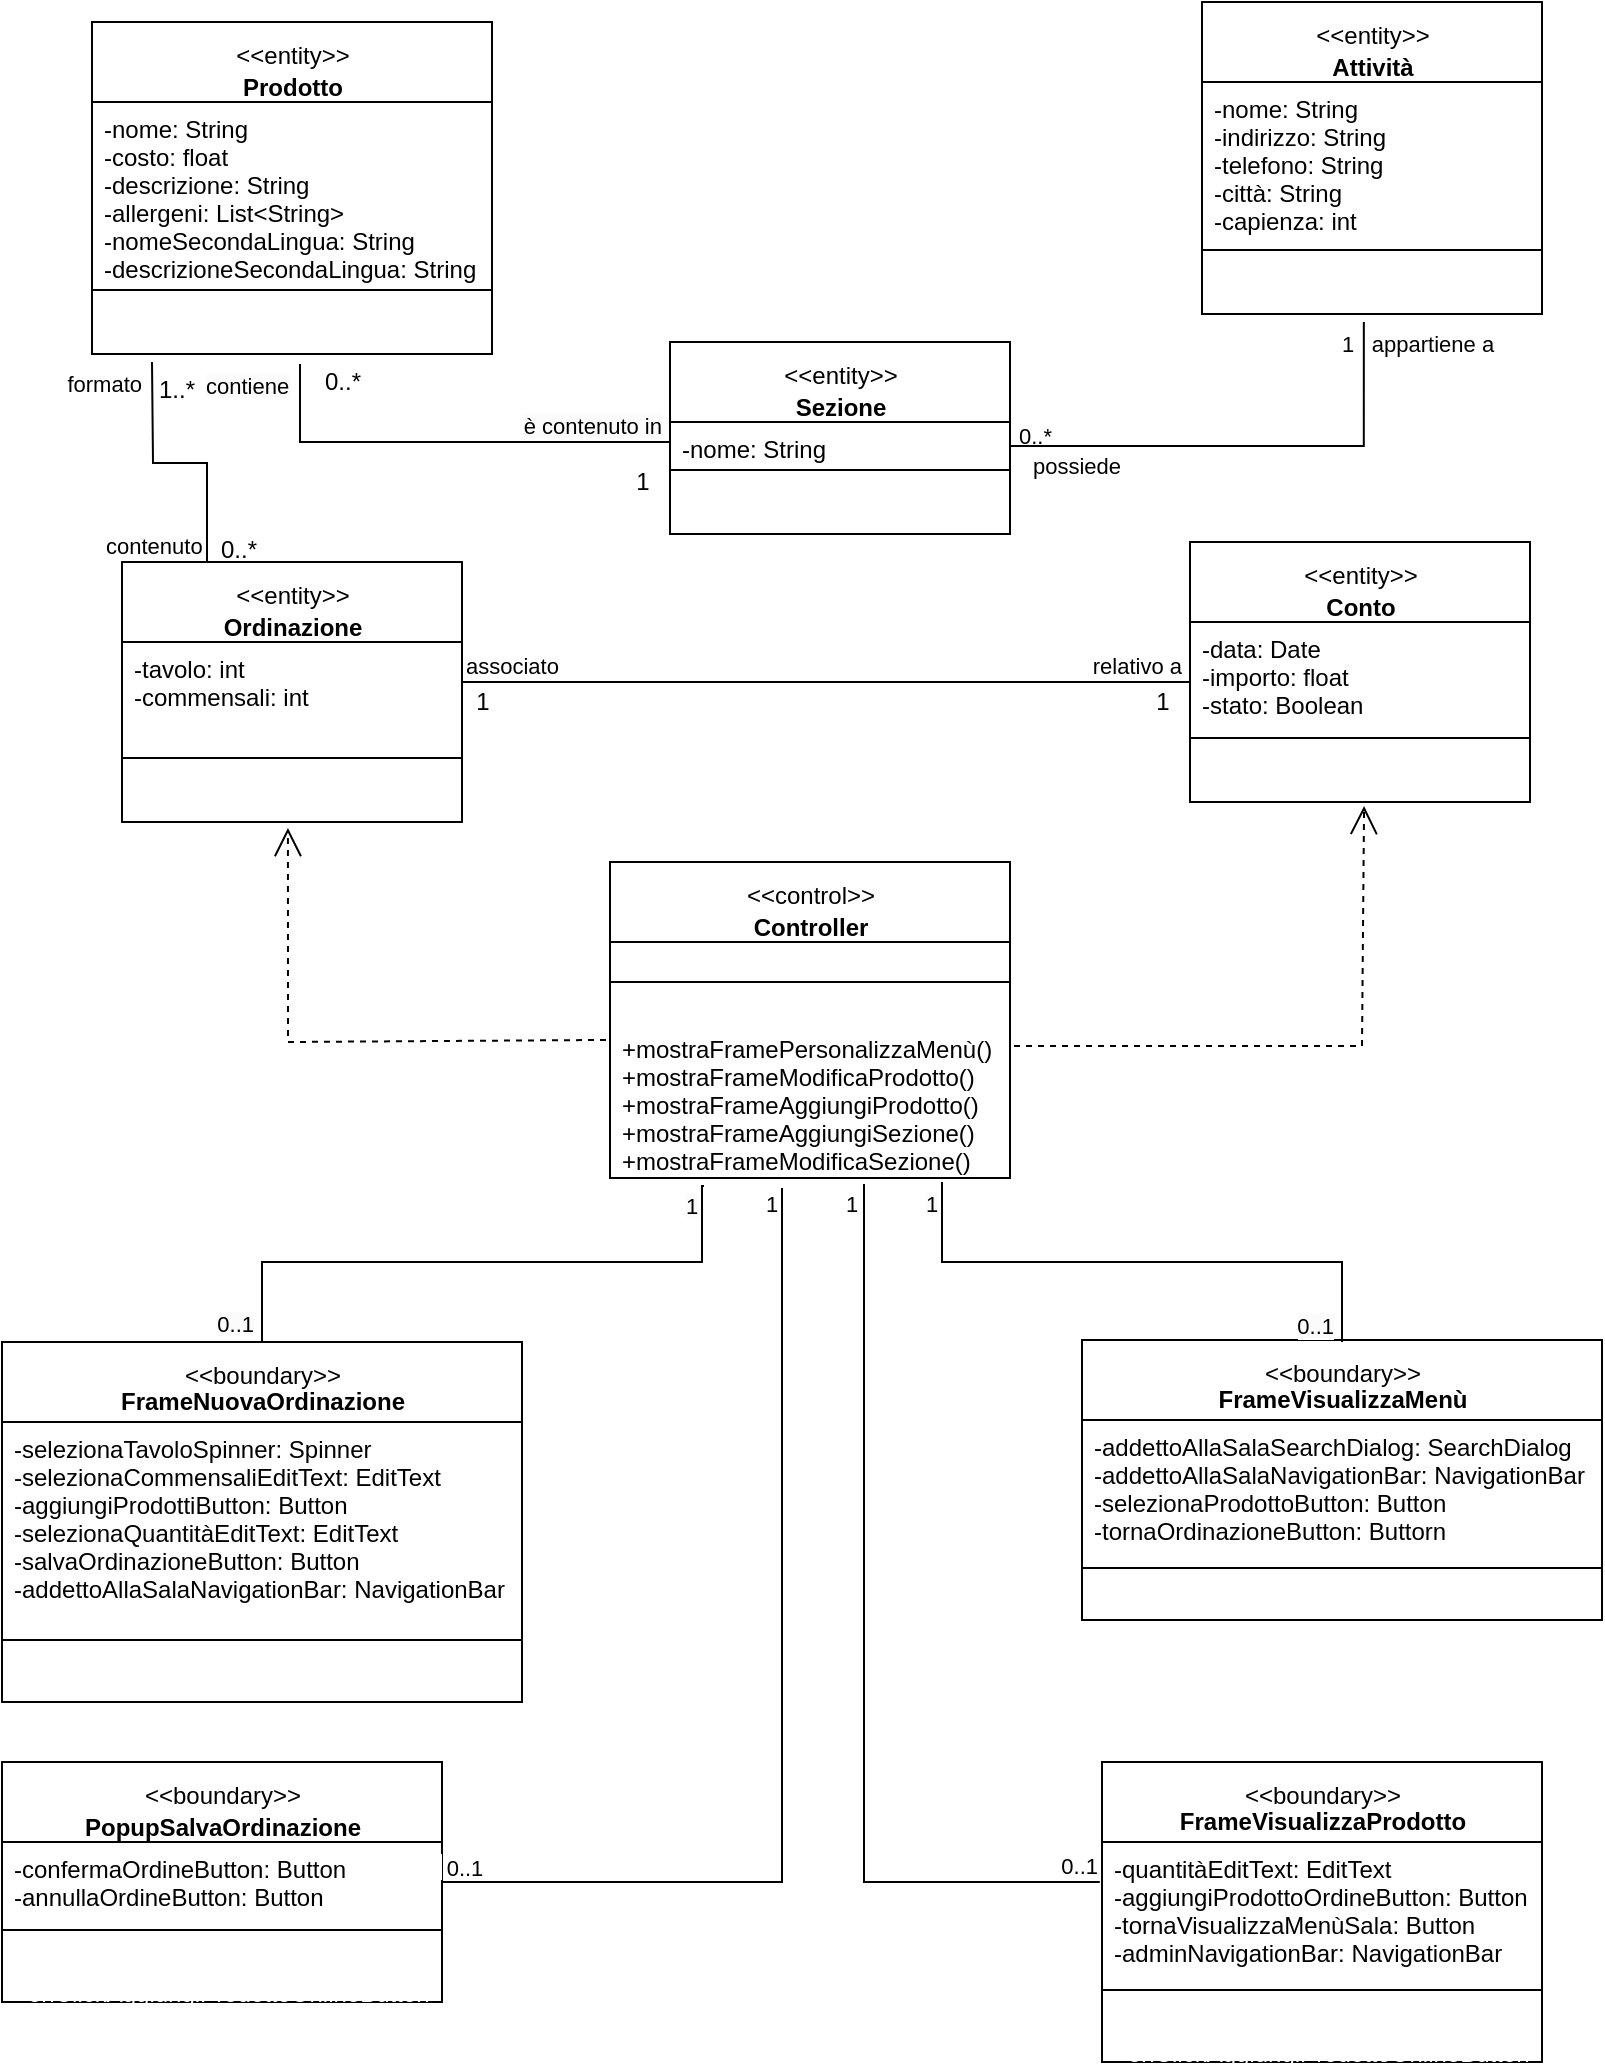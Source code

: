 <mxfile version="20.8.3" type="github">
  <diagram id="C5RBs43oDa-KdzZeNtuy" name="Page-1">
    <mxGraphModel dx="1434" dy="764" grid="1" gridSize="10" guides="1" tooltips="1" connect="1" arrows="1" fold="1" page="1" pageScale="1" pageWidth="827" pageHeight="1169" math="0" shadow="0">
      <root>
        <mxCell id="WIyWlLk6GJQsqaUBKTNV-0" />
        <mxCell id="WIyWlLk6GJQsqaUBKTNV-1" parent="WIyWlLk6GJQsqaUBKTNV-0" />
        <mxCell id="m4TYHUsrz3e9QYSo6yOC-4" value="&lt;p style=&quot;border-color: var(--border-color); font-weight: 400; margin: 4px 0px 0px; line-height: 12px;&quot;&gt;&amp;lt;&amp;lt;entity&amp;gt;&amp;gt;&lt;/p&gt;&lt;p style=&quot;border-color: var(--border-color); font-weight: 400; margin: 4px 0px 0px; line-height: 12px;&quot;&gt;&lt;b style=&quot;border-color: var(--border-color);&quot;&gt;Attività&lt;/b&gt;&lt;/p&gt;" style="swimlane;fontStyle=1;align=center;verticalAlign=top;childLayout=stackLayout;horizontal=1;startSize=40;horizontalStack=0;resizeParent=1;resizeParentMax=0;resizeLast=0;collapsible=1;marginBottom=0;html=1;" parent="WIyWlLk6GJQsqaUBKTNV-1" vertex="1">
          <mxGeometry x="610" y="62" width="170" height="156" as="geometry" />
        </mxCell>
        <mxCell id="m4TYHUsrz3e9QYSo6yOC-5" value="-nome: String&#xa;-indirizzo: String&#xa;-telefono: String&#xa;-città: String&#xa;-capienza: int" style="text;strokeColor=none;fillColor=none;align=left;verticalAlign=top;spacingLeft=4;spacingRight=4;overflow=hidden;rotatable=0;points=[[0,0.5],[1,0.5]];portConstraint=eastwest;" parent="m4TYHUsrz3e9QYSo6yOC-4" vertex="1">
          <mxGeometry y="40" width="170" height="80" as="geometry" />
        </mxCell>
        <mxCell id="m4TYHUsrz3e9QYSo6yOC-6" value="" style="line;strokeWidth=1;fillColor=none;align=left;verticalAlign=middle;spacingTop=-1;spacingLeft=3;spacingRight=3;rotatable=0;labelPosition=right;points=[];portConstraint=eastwest;strokeColor=inherit;" parent="m4TYHUsrz3e9QYSo6yOC-4" vertex="1">
          <mxGeometry y="120" width="170" height="8" as="geometry" />
        </mxCell>
        <mxCell id="m4TYHUsrz3e9QYSo6yOC-7" value="aaaa" style="text;strokeColor=none;fillColor=none;align=left;verticalAlign=top;spacingLeft=4;spacingRight=4;overflow=hidden;rotatable=0;points=[[0,0.5],[1,0.5]];portConstraint=eastwest;fontColor=#FFFFFF;" parent="m4TYHUsrz3e9QYSo6yOC-4" vertex="1">
          <mxGeometry y="128" width="170" height="28" as="geometry" />
        </mxCell>
        <mxCell id="m4TYHUsrz3e9QYSo6yOC-19" value="&lt;p style=&quot;border-color: var(--border-color); font-weight: 400; margin: 4px 0px 0px; line-height: 12px;&quot;&gt;&amp;lt;&amp;lt;control&amp;gt;&amp;gt;&lt;/p&gt;&lt;p style=&quot;border-color: var(--border-color); font-weight: 400; margin: 4px 0px 0px; line-height: 12px;&quot;&gt;&lt;b style=&quot;border-color: var(--border-color);&quot;&gt;Controller&lt;/b&gt;&lt;/p&gt;" style="swimlane;fontStyle=1;align=center;verticalAlign=top;childLayout=stackLayout;horizontal=1;startSize=40;horizontalStack=0;resizeParent=1;resizeParentMax=0;resizeLast=0;collapsible=1;marginBottom=0;html=1;" parent="WIyWlLk6GJQsqaUBKTNV-1" vertex="1">
          <mxGeometry x="314" y="492" width="200" height="158" as="geometry" />
        </mxCell>
        <mxCell id="m4TYHUsrz3e9QYSo6yOC-21" value="" style="line;strokeWidth=1;fillColor=none;align=left;verticalAlign=middle;spacingTop=-1;spacingLeft=3;spacingRight=3;rotatable=0;labelPosition=right;points=[];portConstraint=eastwest;strokeColor=inherit;" parent="m4TYHUsrz3e9QYSo6yOC-19" vertex="1">
          <mxGeometry y="40" width="200" height="40" as="geometry" />
        </mxCell>
        <mxCell id="m4TYHUsrz3e9QYSo6yOC-22" value="+mostraFramePersonalizzaMenù()&#xa;+mostraFrameModificaProdotto()&#xa;+mostraFrameAggiungiProdotto()&#xa;+mostraFrameAggiungiSezione()&#xa;+mostraFrameModificaSezione()" style="text;strokeColor=none;fillColor=none;align=left;verticalAlign=top;spacingLeft=4;spacingRight=4;overflow=hidden;rotatable=0;points=[[0,0.5],[1,0.5]];portConstraint=eastwest;" parent="m4TYHUsrz3e9QYSo6yOC-19" vertex="1">
          <mxGeometry y="80" width="200" height="78" as="geometry" />
        </mxCell>
        <mxCell id="m4TYHUsrz3e9QYSo6yOC-23" value="&lt;p style=&quot;border-color: var(--border-color); font-weight: 400; margin: 4px 0px 0px; line-height: 12px;&quot;&gt;&amp;lt;&amp;lt;boundary&amp;gt;&amp;gt;&lt;/p&gt;FrameNuovaOrdinazione" style="swimlane;fontStyle=1;align=center;verticalAlign=top;childLayout=stackLayout;horizontal=1;startSize=40;horizontalStack=0;resizeParent=1;resizeParentMax=0;resizeLast=0;collapsible=1;marginBottom=0;html=1;" parent="WIyWlLk6GJQsqaUBKTNV-1" vertex="1">
          <mxGeometry x="10" y="732" width="260" height="180" as="geometry" />
        </mxCell>
        <mxCell id="m4TYHUsrz3e9QYSo6yOC-24" value="-selezionaTavoloSpinner: Spinner&#xa;-selezionaCommensaliEditText: EditText&#xa;-aggiungiProdottiButton: Button&#xa;-selezionaQuantitàEditText: EditText&#xa;-salvaOrdinazioneButton: Button&#xa;-addettoAllaSalaNavigationBar: NavigationBar&#xa;&#xa;" style="text;strokeColor=none;fillColor=none;align=left;verticalAlign=top;spacingLeft=4;spacingRight=4;overflow=hidden;rotatable=0;points=[[0,0.5],[1,0.5]];portConstraint=eastwest;" parent="m4TYHUsrz3e9QYSo6yOC-23" vertex="1">
          <mxGeometry y="40" width="260" height="100" as="geometry" />
        </mxCell>
        <mxCell id="m4TYHUsrz3e9QYSo6yOC-25" value="" style="line;strokeWidth=1;fillColor=none;align=left;verticalAlign=middle;spacingTop=-1;spacingLeft=3;spacingRight=3;rotatable=0;labelPosition=right;points=[];portConstraint=eastwest;strokeColor=inherit;" parent="m4TYHUsrz3e9QYSo6yOC-23" vertex="1">
          <mxGeometry y="140" width="260" height="18" as="geometry" />
        </mxCell>
        <mxCell id="m4TYHUsrz3e9QYSo6yOC-26" value="a" style="text;strokeColor=none;fillColor=none;align=left;verticalAlign=top;spacingLeft=4;spacingRight=4;overflow=hidden;rotatable=0;points=[[0,0.5],[1,0.5]];portConstraint=eastwest;labelBackgroundColor=default;fontColor=#FFFFFF;" parent="m4TYHUsrz3e9QYSo6yOC-23" vertex="1">
          <mxGeometry y="158" width="260" height="22" as="geometry" />
        </mxCell>
        <mxCell id="m4TYHUsrz3e9QYSo6yOC-27" value="&lt;p style=&quot;border-color: var(--border-color); font-weight: 400; margin: 4px 0px 0px; line-height: 12px;&quot;&gt;&amp;lt;&amp;lt;boundary&amp;gt;&amp;gt;&lt;/p&gt;FrameVisualizzaMenù" style="swimlane;fontStyle=1;align=center;verticalAlign=top;childLayout=stackLayout;horizontal=1;startSize=40;horizontalStack=0;resizeParent=1;resizeParentMax=0;resizeLast=0;collapsible=1;marginBottom=0;html=1;" parent="WIyWlLk6GJQsqaUBKTNV-1" vertex="1">
          <mxGeometry x="550" y="731" width="260" height="140" as="geometry" />
        </mxCell>
        <mxCell id="m4TYHUsrz3e9QYSo6yOC-28" value="-addettoAllaSalaSearchDialog: SearchDialog&#xa;-addettoAllaSalaNavigationBar: NavigationBar&#xa;-selezionaProdottoButton: Button&#xa;-tornaOrdinazioneButton: Buttorn" style="text;strokeColor=none;fillColor=none;align=left;verticalAlign=top;spacingLeft=4;spacingRight=4;overflow=hidden;rotatable=0;points=[[0,0.5],[1,0.5]];portConstraint=eastwest;" parent="m4TYHUsrz3e9QYSo6yOC-27" vertex="1">
          <mxGeometry y="40" width="260" height="70" as="geometry" />
        </mxCell>
        <mxCell id="m4TYHUsrz3e9QYSo6yOC-29" value="" style="line;strokeWidth=1;fillColor=none;align=left;verticalAlign=middle;spacingTop=-1;spacingLeft=3;spacingRight=3;rotatable=0;labelPosition=right;points=[];portConstraint=eastwest;strokeColor=inherit;" parent="m4TYHUsrz3e9QYSo6yOC-27" vertex="1">
          <mxGeometry y="110" width="260" height="8" as="geometry" />
        </mxCell>
        <mxCell id="m4TYHUsrz3e9QYSo6yOC-30" value="+onClickselezionaProdotto()&#xa;+onClickNavigationBar()&#xa;+onClickTornaOrdinazioneButton()" style="text;strokeColor=none;fillColor=none;align=left;verticalAlign=top;spacingLeft=4;spacingRight=4;overflow=hidden;rotatable=0;points=[[0,0.5],[1,0.5]];portConstraint=eastwest;fontColor=#FFFFFF;" parent="m4TYHUsrz3e9QYSo6yOC-27" vertex="1">
          <mxGeometry y="118" width="260" height="22" as="geometry" />
        </mxCell>
        <mxCell id="m4TYHUsrz3e9QYSo6yOC-31" value="&lt;p style=&quot;border-color: var(--border-color); font-weight: 400; margin: 4px 0px 0px; line-height: 12px;&quot;&gt;&amp;lt;&amp;lt;boundary&amp;gt;&amp;gt;&lt;/p&gt;FrameVisualizzaProdotto" style="swimlane;fontStyle=1;align=center;verticalAlign=top;childLayout=stackLayout;horizontal=1;startSize=40;horizontalStack=0;resizeParent=1;resizeParentMax=0;resizeLast=0;collapsible=1;marginBottom=0;html=1;" parent="WIyWlLk6GJQsqaUBKTNV-1" vertex="1">
          <mxGeometry x="560" y="942" width="220" height="150" as="geometry" />
        </mxCell>
        <mxCell id="m4TYHUsrz3e9QYSo6yOC-32" value="-quantitàEditText: EditText&#xa;-aggiungiProdottoOrdineButton: Button&#xa;-tornaVisualizzaMenùSala: Button&#xa;-adminNavigationBar: NavigationBar" style="text;strokeColor=none;fillColor=none;align=left;verticalAlign=top;spacingLeft=4;spacingRight=4;overflow=hidden;rotatable=0;points=[[0,0.5],[1,0.5]];portConstraint=eastwest;" parent="m4TYHUsrz3e9QYSo6yOC-31" vertex="1">
          <mxGeometry y="40" width="220" height="70" as="geometry" />
        </mxCell>
        <mxCell id="m4TYHUsrz3e9QYSo6yOC-33" value="" style="line;strokeWidth=1;fillColor=none;align=left;verticalAlign=middle;spacingTop=-1;spacingLeft=3;spacingRight=3;rotatable=0;labelPosition=right;points=[];portConstraint=eastwest;strokeColor=inherit;" parent="m4TYHUsrz3e9QYSo6yOC-31" vertex="1">
          <mxGeometry y="110" width="220" height="8" as="geometry" />
        </mxCell>
        <mxCell id="m4TYHUsrz3e9QYSo6yOC-34" value="+onClickNavigationBar()&#xa;+onClickAggiungiProdottoOnlineButton()&#xa;+onClickTornaVisualizzaMenùSala()&#xa;" style="text;strokeColor=none;fillColor=none;align=left;verticalAlign=top;spacingLeft=4;spacingRight=4;overflow=hidden;rotatable=0;points=[[0,0.5],[1,0.5]];portConstraint=eastwest;fontColor=#FFFFFF;" parent="m4TYHUsrz3e9QYSo6yOC-31" vertex="1">
          <mxGeometry y="118" width="220" height="32" as="geometry" />
        </mxCell>
        <mxCell id="ghP88ZetMh-NnrsQlv9k-0" value="&lt;p style=&quot;border-color: var(--border-color); font-weight: 400; margin: 4px 0px 0px; line-height: 12px;&quot;&gt;&amp;lt;&amp;lt;entity&amp;gt;&amp;gt;&lt;/p&gt;&lt;p style=&quot;border-color: var(--border-color); font-weight: 400; margin: 4px 0px 0px; line-height: 12px;&quot;&gt;&lt;b style=&quot;border-color: var(--border-color);&quot;&gt;Prodotto&lt;/b&gt;&lt;/p&gt;" style="swimlane;fontStyle=1;align=center;verticalAlign=top;childLayout=stackLayout;horizontal=1;startSize=40;horizontalStack=0;resizeParent=1;resizeParentMax=0;resizeLast=0;collapsible=1;marginBottom=0;html=1;" vertex="1" parent="WIyWlLk6GJQsqaUBKTNV-1">
          <mxGeometry x="55" y="72" width="200" height="166" as="geometry" />
        </mxCell>
        <mxCell id="ghP88ZetMh-NnrsQlv9k-1" value="-nome: String&#xa;-costo: float&#xa;-descrizione: String&#xa;-allergeni: List&lt;String&gt;&#xa;-nomeSecondaLingua: String&#xa;-descrizioneSecondaLingua: String" style="text;strokeColor=none;fillColor=none;align=left;verticalAlign=top;spacingLeft=4;spacingRight=4;overflow=hidden;rotatable=0;points=[[0,0.5],[1,0.5]];portConstraint=eastwest;" vertex="1" parent="ghP88ZetMh-NnrsQlv9k-0">
          <mxGeometry y="40" width="200" height="90" as="geometry" />
        </mxCell>
        <mxCell id="ghP88ZetMh-NnrsQlv9k-2" value="" style="line;strokeWidth=1;fillColor=none;align=left;verticalAlign=middle;spacingTop=-1;spacingLeft=3;spacingRight=3;rotatable=0;labelPosition=right;points=[];portConstraint=eastwest;strokeColor=inherit;" vertex="1" parent="ghP88ZetMh-NnrsQlv9k-0">
          <mxGeometry y="130" width="200" height="8" as="geometry" />
        </mxCell>
        <mxCell id="ghP88ZetMh-NnrsQlv9k-3" value="aaaa" style="text;strokeColor=none;fillColor=none;align=left;verticalAlign=top;spacingLeft=4;spacingRight=4;overflow=hidden;rotatable=0;points=[[0,0.5],[1,0.5]];portConstraint=eastwest;fontColor=#FFFFFF;" vertex="1" parent="ghP88ZetMh-NnrsQlv9k-0">
          <mxGeometry y="138" width="200" height="28" as="geometry" />
        </mxCell>
        <mxCell id="ghP88ZetMh-NnrsQlv9k-4" value="&lt;p style=&quot;border-color: var(--border-color); font-weight: 400; margin: 4px 0px 0px; line-height: 12px;&quot;&gt;&amp;lt;&amp;lt;entity&amp;gt;&amp;gt;&lt;/p&gt;&lt;p style=&quot;border-color: var(--border-color); font-weight: 400; margin: 4px 0px 0px; line-height: 12px;&quot;&gt;&lt;b style=&quot;border-color: var(--border-color);&quot;&gt;Sezione&lt;/b&gt;&lt;/p&gt;" style="swimlane;fontStyle=1;align=center;verticalAlign=top;childLayout=stackLayout;horizontal=1;startSize=40;horizontalStack=0;resizeParent=1;resizeParentMax=0;resizeLast=0;collapsible=1;marginBottom=0;html=1;" vertex="1" parent="WIyWlLk6GJQsqaUBKTNV-1">
          <mxGeometry x="344" y="232" width="170" height="96" as="geometry" />
        </mxCell>
        <mxCell id="ghP88ZetMh-NnrsQlv9k-5" value="-nome: String" style="text;strokeColor=none;fillColor=none;align=left;verticalAlign=top;spacingLeft=4;spacingRight=4;overflow=hidden;rotatable=0;points=[[0,0.5],[1,0.5]];portConstraint=eastwest;" vertex="1" parent="ghP88ZetMh-NnrsQlv9k-4">
          <mxGeometry y="40" width="170" height="20" as="geometry" />
        </mxCell>
        <mxCell id="ghP88ZetMh-NnrsQlv9k-6" value="" style="line;strokeWidth=1;fillColor=none;align=left;verticalAlign=middle;spacingTop=-1;spacingLeft=3;spacingRight=3;rotatable=0;labelPosition=right;points=[];portConstraint=eastwest;strokeColor=inherit;" vertex="1" parent="ghP88ZetMh-NnrsQlv9k-4">
          <mxGeometry y="60" width="170" height="8" as="geometry" />
        </mxCell>
        <mxCell id="ghP88ZetMh-NnrsQlv9k-7" value="aaaa" style="text;strokeColor=none;fillColor=none;align=left;verticalAlign=top;spacingLeft=4;spacingRight=4;overflow=hidden;rotatable=0;points=[[0,0.5],[1,0.5]];portConstraint=eastwest;fontColor=#FFFFFF;" vertex="1" parent="ghP88ZetMh-NnrsQlv9k-4">
          <mxGeometry y="68" width="170" height="28" as="geometry" />
        </mxCell>
        <mxCell id="ghP88ZetMh-NnrsQlv9k-8" value="&lt;p style=&quot;border-color: var(--border-color); font-weight: 400; margin: 4px 0px 0px; line-height: 12px;&quot;&gt;&amp;lt;&amp;lt;entity&amp;gt;&amp;gt;&lt;/p&gt;&lt;p style=&quot;border-color: var(--border-color); margin: 4px 0px 0px; line-height: 12px;&quot;&gt;Ordinazione&lt;/p&gt;" style="swimlane;fontStyle=1;align=center;verticalAlign=top;childLayout=stackLayout;horizontal=1;startSize=40;horizontalStack=0;resizeParent=1;resizeParentMax=0;resizeLast=0;collapsible=1;marginBottom=0;html=1;" vertex="1" parent="WIyWlLk6GJQsqaUBKTNV-1">
          <mxGeometry x="70" y="342" width="170" height="130" as="geometry" />
        </mxCell>
        <mxCell id="ghP88ZetMh-NnrsQlv9k-9" value="-tavolo: int&#xa;-commensali: int" style="text;strokeColor=none;fillColor=none;align=left;verticalAlign=top;spacingLeft=4;spacingRight=4;overflow=hidden;rotatable=0;points=[[0,0.5],[1,0.5]];portConstraint=eastwest;" vertex="1" parent="ghP88ZetMh-NnrsQlv9k-8">
          <mxGeometry y="40" width="170" height="54" as="geometry" />
        </mxCell>
        <mxCell id="ghP88ZetMh-NnrsQlv9k-10" value="" style="line;strokeWidth=1;fillColor=none;align=left;verticalAlign=middle;spacingTop=-1;spacingLeft=3;spacingRight=3;rotatable=0;labelPosition=right;points=[];portConstraint=eastwest;strokeColor=inherit;" vertex="1" parent="ghP88ZetMh-NnrsQlv9k-8">
          <mxGeometry y="94" width="170" height="8" as="geometry" />
        </mxCell>
        <mxCell id="ghP88ZetMh-NnrsQlv9k-11" value="aaaa" style="text;strokeColor=none;fillColor=none;align=left;verticalAlign=top;spacingLeft=4;spacingRight=4;overflow=hidden;rotatable=0;points=[[0,0.5],[1,0.5]];portConstraint=eastwest;fontColor=#FFFFFF;" vertex="1" parent="ghP88ZetMh-NnrsQlv9k-8">
          <mxGeometry y="102" width="170" height="28" as="geometry" />
        </mxCell>
        <mxCell id="ghP88ZetMh-NnrsQlv9k-12" value="&lt;p style=&quot;border-color: var(--border-color); font-weight: 400; margin: 4px 0px 0px; line-height: 12px;&quot;&gt;&amp;lt;&amp;lt;entity&amp;gt;&amp;gt;&lt;/p&gt;&lt;p style=&quot;border-color: var(--border-color); margin: 4px 0px 0px; line-height: 12px;&quot;&gt;Conto&lt;/p&gt;" style="swimlane;fontStyle=1;align=center;verticalAlign=top;childLayout=stackLayout;horizontal=1;startSize=40;horizontalStack=0;resizeParent=1;resizeParentMax=0;resizeLast=0;collapsible=1;marginBottom=0;html=1;" vertex="1" parent="WIyWlLk6GJQsqaUBKTNV-1">
          <mxGeometry x="604" y="332" width="170" height="130" as="geometry" />
        </mxCell>
        <mxCell id="ghP88ZetMh-NnrsQlv9k-13" value="-data: Date&#xa;-importo: float&#xa;-stato: Boolean" style="text;strokeColor=none;fillColor=none;align=left;verticalAlign=top;spacingLeft=4;spacingRight=4;overflow=hidden;rotatable=0;points=[[0,0.5],[1,0.5]];portConstraint=eastwest;" vertex="1" parent="ghP88ZetMh-NnrsQlv9k-12">
          <mxGeometry y="40" width="170" height="54" as="geometry" />
        </mxCell>
        <mxCell id="ghP88ZetMh-NnrsQlv9k-14" value="" style="line;strokeWidth=1;fillColor=none;align=left;verticalAlign=middle;spacingTop=-1;spacingLeft=3;spacingRight=3;rotatable=0;labelPosition=right;points=[];portConstraint=eastwest;strokeColor=inherit;" vertex="1" parent="ghP88ZetMh-NnrsQlv9k-12">
          <mxGeometry y="94" width="170" height="8" as="geometry" />
        </mxCell>
        <mxCell id="ghP88ZetMh-NnrsQlv9k-15" value="aaaa" style="text;strokeColor=none;fillColor=none;align=left;verticalAlign=top;spacingLeft=4;spacingRight=4;overflow=hidden;rotatable=0;points=[[0,0.5],[1,0.5]];portConstraint=eastwest;fontColor=#FFFFFF;" vertex="1" parent="ghP88ZetMh-NnrsQlv9k-12">
          <mxGeometry y="102" width="170" height="28" as="geometry" />
        </mxCell>
        <mxCell id="ghP88ZetMh-NnrsQlv9k-22" value="" style="endArrow=none;html=1;edgeStyle=orthogonalEdgeStyle;rounded=0;entryX=0;entryY=0.5;entryDx=0;entryDy=0;exitX=0.52;exitY=1.179;exitDx=0;exitDy=0;exitPerimeter=0;" edge="1" parent="WIyWlLk6GJQsqaUBKTNV-1" source="ghP88ZetMh-NnrsQlv9k-3" target="ghP88ZetMh-NnrsQlv9k-5">
          <mxGeometry relative="1" as="geometry">
            <mxPoint x="180" y="282" as="sourcePoint" />
            <mxPoint x="340" y="282" as="targetPoint" />
            <Array as="points">
              <mxPoint x="159" y="282" />
            </Array>
          </mxGeometry>
        </mxCell>
        <mxCell id="ghP88ZetMh-NnrsQlv9k-23" value="&lt;span style=&quot;text-align: center; background-color: rgb(251, 251, 251);&quot;&gt;contiene&lt;/span&gt;" style="edgeLabel;resizable=0;html=1;align=left;verticalAlign=bottom;" connectable="0" vertex="1" parent="ghP88ZetMh-NnrsQlv9k-22">
          <mxGeometry x="-1" relative="1" as="geometry">
            <mxPoint x="-49" y="19" as="offset" />
          </mxGeometry>
        </mxCell>
        <mxCell id="ghP88ZetMh-NnrsQlv9k-24" value="&lt;span style=&quot;text-align: center; background-color: rgb(251, 251, 251);&quot;&gt;è contenuto in&lt;/span&gt;" style="edgeLabel;resizable=0;html=1;align=right;verticalAlign=bottom;" connectable="0" vertex="1" parent="ghP88ZetMh-NnrsQlv9k-22">
          <mxGeometry x="1" relative="1" as="geometry">
            <mxPoint x="-4" as="offset" />
          </mxGeometry>
        </mxCell>
        <mxCell id="ghP88ZetMh-NnrsQlv9k-26" value="0..*" style="text;html=1;align=center;verticalAlign=middle;resizable=0;points=[];autosize=1;strokeColor=none;fillColor=none;" vertex="1" parent="WIyWlLk6GJQsqaUBKTNV-1">
          <mxGeometry x="160" y="237" width="40" height="30" as="geometry" />
        </mxCell>
        <mxCell id="ghP88ZetMh-NnrsQlv9k-27" value="1" style="text;html=1;align=center;verticalAlign=middle;resizable=0;points=[];autosize=1;strokeColor=none;fillColor=none;" vertex="1" parent="WIyWlLk6GJQsqaUBKTNV-1">
          <mxGeometry x="315" y="287" width="30" height="30" as="geometry" />
        </mxCell>
        <mxCell id="ghP88ZetMh-NnrsQlv9k-28" value="" style="endArrow=none;html=1;edgeStyle=orthogonalEdgeStyle;rounded=0;exitX=0.476;exitY=1.143;exitDx=0;exitDy=0;entryX=1;entryY=0.5;entryDx=0;entryDy=0;exitPerimeter=0;" edge="1" parent="WIyWlLk6GJQsqaUBKTNV-1" source="m4TYHUsrz3e9QYSo6yOC-7" target="ghP88ZetMh-NnrsQlv9k-5">
          <mxGeometry x="0.002" relative="1" as="geometry">
            <mxPoint x="660" y="182" as="sourcePoint" />
            <mxPoint x="530" y="273.5" as="targetPoint" />
            <Array as="points">
              <mxPoint x="691" y="284" />
              <mxPoint x="514" y="284" />
            </Array>
            <mxPoint as="offset" />
          </mxGeometry>
        </mxCell>
        <mxCell id="ghP88ZetMh-NnrsQlv9k-29" value="1" style="edgeLabel;resizable=0;html=1;align=left;verticalAlign=bottom;labelBackgroundColor=none;" connectable="0" vertex="1" parent="ghP88ZetMh-NnrsQlv9k-28">
          <mxGeometry x="-1" relative="1" as="geometry">
            <mxPoint x="-13" y="19" as="offset" />
          </mxGeometry>
        </mxCell>
        <mxCell id="ghP88ZetMh-NnrsQlv9k-30" value="0..*" style="edgeLabel;resizable=0;html=1;align=right;verticalAlign=bottom;labelBackgroundColor=none;" connectable="0" vertex="1" parent="ghP88ZetMh-NnrsQlv9k-28">
          <mxGeometry x="1" relative="1" as="geometry">
            <mxPoint x="21" y="6" as="offset" />
          </mxGeometry>
        </mxCell>
        <mxCell id="ghP88ZetMh-NnrsQlv9k-31" value="possiede" style="edgeLabel;html=1;align=center;verticalAlign=middle;resizable=0;points=[];labelBackgroundColor=none;" vertex="1" connectable="0" parent="ghP88ZetMh-NnrsQlv9k-28">
          <mxGeometry x="0.072" y="-1" relative="1" as="geometry">
            <mxPoint x="-77" y="11" as="offset" />
          </mxGeometry>
        </mxCell>
        <mxCell id="ghP88ZetMh-NnrsQlv9k-32" value="appartiene a" style="edgeLabel;html=1;align=center;verticalAlign=middle;resizable=0;points=[];labelBackgroundColor=none;" vertex="1" connectable="0" parent="ghP88ZetMh-NnrsQlv9k-28">
          <mxGeometry x="-0.872" y="1" relative="1" as="geometry">
            <mxPoint x="33" y="-5" as="offset" />
          </mxGeometry>
        </mxCell>
        <mxCell id="ghP88ZetMh-NnrsQlv9k-33" value="" style="endArrow=none;html=1;edgeStyle=orthogonalEdgeStyle;rounded=0;exitX=1;exitY=0.5;exitDx=0;exitDy=0;entryX=0;entryY=0.5;entryDx=0;entryDy=0;" edge="1" parent="WIyWlLk6GJQsqaUBKTNV-1" source="ghP88ZetMh-NnrsQlv9k-9" target="ghP88ZetMh-NnrsQlv9k-13">
          <mxGeometry relative="1" as="geometry">
            <mxPoint x="354" y="406.5" as="sourcePoint" />
            <mxPoint x="514" y="406.5" as="targetPoint" />
            <Array as="points">
              <mxPoint x="240" y="402" />
              <mxPoint x="604" y="402" />
            </Array>
          </mxGeometry>
        </mxCell>
        <mxCell id="ghP88ZetMh-NnrsQlv9k-34" value="associato" style="edgeLabel;resizable=0;html=1;align=left;verticalAlign=bottom;" connectable="0" vertex="1" parent="ghP88ZetMh-NnrsQlv9k-33">
          <mxGeometry x="-1" relative="1" as="geometry">
            <mxPoint y="-7" as="offset" />
          </mxGeometry>
        </mxCell>
        <mxCell id="ghP88ZetMh-NnrsQlv9k-35" value="relativo a" style="edgeLabel;resizable=0;html=1;align=right;verticalAlign=bottom;" connectable="0" vertex="1" parent="ghP88ZetMh-NnrsQlv9k-33">
          <mxGeometry x="1" relative="1" as="geometry">
            <mxPoint x="-4" y="3" as="offset" />
          </mxGeometry>
        </mxCell>
        <mxCell id="ghP88ZetMh-NnrsQlv9k-36" value="1" style="text;html=1;align=center;verticalAlign=middle;resizable=0;points=[];autosize=1;strokeColor=none;fillColor=none;" vertex="1" parent="WIyWlLk6GJQsqaUBKTNV-1">
          <mxGeometry x="235" y="397" width="30" height="30" as="geometry" />
        </mxCell>
        <mxCell id="ghP88ZetMh-NnrsQlv9k-37" value="1" style="text;html=1;align=center;verticalAlign=middle;resizable=0;points=[];autosize=1;strokeColor=none;fillColor=none;" vertex="1" parent="WIyWlLk6GJQsqaUBKTNV-1">
          <mxGeometry x="575" y="397" width="30" height="30" as="geometry" />
        </mxCell>
        <mxCell id="ghP88ZetMh-NnrsQlv9k-38" value="" style="endArrow=none;html=1;edgeStyle=orthogonalEdgeStyle;rounded=0;entryX=0.25;entryY=0;entryDx=0;entryDy=0;" edge="1" parent="WIyWlLk6GJQsqaUBKTNV-1" target="ghP88ZetMh-NnrsQlv9k-8">
          <mxGeometry relative="1" as="geometry">
            <mxPoint x="85" y="242" as="sourcePoint" />
            <mxPoint x="490" y="352" as="targetPoint" />
          </mxGeometry>
        </mxCell>
        <mxCell id="ghP88ZetMh-NnrsQlv9k-39" value="contenuto" style="edgeLabel;resizable=0;html=1;align=left;verticalAlign=bottom;" connectable="0" vertex="1" parent="ghP88ZetMh-NnrsQlv9k-38">
          <mxGeometry x="-1" relative="1" as="geometry">
            <mxPoint x="-25" y="100" as="offset" />
          </mxGeometry>
        </mxCell>
        <mxCell id="ghP88ZetMh-NnrsQlv9k-40" value="formato" style="edgeLabel;resizable=0;html=1;align=right;verticalAlign=bottom;" connectable="0" vertex="1" parent="ghP88ZetMh-NnrsQlv9k-38">
          <mxGeometry x="1" relative="1" as="geometry">
            <mxPoint x="-32" y="-80" as="offset" />
          </mxGeometry>
        </mxCell>
        <mxCell id="ghP88ZetMh-NnrsQlv9k-41" value="1..*" style="text;html=1;align=center;verticalAlign=middle;resizable=0;points=[];autosize=1;strokeColor=none;fillColor=none;" vertex="1" parent="WIyWlLk6GJQsqaUBKTNV-1">
          <mxGeometry x="77" y="241" width="40" height="30" as="geometry" />
        </mxCell>
        <mxCell id="ghP88ZetMh-NnrsQlv9k-42" value="0..*" style="text;html=1;align=center;verticalAlign=middle;resizable=0;points=[];autosize=1;strokeColor=none;fillColor=none;" vertex="1" parent="WIyWlLk6GJQsqaUBKTNV-1">
          <mxGeometry x="108" y="321" width="40" height="30" as="geometry" />
        </mxCell>
        <mxCell id="ghP88ZetMh-NnrsQlv9k-43" value="Use" style="endArrow=open;endSize=12;dashed=1;html=1;rounded=0;exitX=-0.01;exitY=0.115;exitDx=0;exitDy=0;textOpacity=0;entryX=0.488;entryY=1.107;entryDx=0;entryDy=0;exitPerimeter=0;entryPerimeter=0;" edge="1" parent="WIyWlLk6GJQsqaUBKTNV-1" source="m4TYHUsrz3e9QYSo6yOC-22" target="ghP88ZetMh-NnrsQlv9k-11">
          <mxGeometry width="160" relative="1" as="geometry">
            <mxPoint x="160" y="582" as="sourcePoint" />
            <mxPoint x="21" y="270.5" as="targetPoint" />
            <Array as="points">
              <mxPoint x="153" y="582" />
            </Array>
          </mxGeometry>
        </mxCell>
        <mxCell id="ghP88ZetMh-NnrsQlv9k-44" value="Use" style="endArrow=open;endSize=12;dashed=1;html=1;rounded=0;exitX=1.01;exitY=0.154;exitDx=0;exitDy=0;textOpacity=0;entryX=0.512;entryY=1.071;entryDx=0;entryDy=0;exitPerimeter=0;entryPerimeter=0;" edge="1" parent="WIyWlLk6GJQsqaUBKTNV-1" source="m4TYHUsrz3e9QYSo6yOC-22" target="ghP88ZetMh-NnrsQlv9k-15">
          <mxGeometry width="160" relative="1" as="geometry">
            <mxPoint x="630" y="552" as="sourcePoint" />
            <mxPoint x="470.96" y="446.026" as="targetPoint" />
            <Array as="points">
              <mxPoint x="690" y="584" />
            </Array>
          </mxGeometry>
        </mxCell>
        <mxCell id="ghP88ZetMh-NnrsQlv9k-45" value="&lt;p style=&quot;border-color: var(--border-color); font-weight: 400; margin: 4px 0px 0px; line-height: 12px;&quot;&gt;&amp;lt;&amp;lt;boundary&amp;gt;&amp;gt;&lt;/p&gt;&lt;p style=&quot;border-color: var(--border-color); margin: 4px 0px 0px; line-height: 12px;&quot;&gt;PopupSalvaOrdinazione&lt;/p&gt;" style="swimlane;fontStyle=1;align=center;verticalAlign=top;childLayout=stackLayout;horizontal=1;startSize=40;horizontalStack=0;resizeParent=1;resizeParentMax=0;resizeLast=0;collapsible=1;marginBottom=0;html=1;" vertex="1" parent="WIyWlLk6GJQsqaUBKTNV-1">
          <mxGeometry x="10" y="942" width="220" height="120" as="geometry" />
        </mxCell>
        <mxCell id="ghP88ZetMh-NnrsQlv9k-46" value="-confermaOrdineButton: Button&#xa;-annullaOrdineButton: Button&#xa;" style="text;strokeColor=none;fillColor=none;align=left;verticalAlign=top;spacingLeft=4;spacingRight=4;overflow=hidden;rotatable=0;points=[[0,0.5],[1,0.5]];portConstraint=eastwest;" vertex="1" parent="ghP88ZetMh-NnrsQlv9k-45">
          <mxGeometry y="40" width="220" height="40" as="geometry" />
        </mxCell>
        <mxCell id="ghP88ZetMh-NnrsQlv9k-47" value="" style="line;strokeWidth=1;fillColor=none;align=left;verticalAlign=middle;spacingTop=-1;spacingLeft=3;spacingRight=3;rotatable=0;labelPosition=right;points=[];portConstraint=eastwest;strokeColor=inherit;" vertex="1" parent="ghP88ZetMh-NnrsQlv9k-45">
          <mxGeometry y="80" width="220" height="8" as="geometry" />
        </mxCell>
        <mxCell id="ghP88ZetMh-NnrsQlv9k-48" value="+onClickNavigationBar()&#xa;+onClickAggiungiProdottoOnlineButton()&#xa;+onClickTornaVisualizzaMenùSala()&#xa;" style="text;strokeColor=none;fillColor=none;align=left;verticalAlign=top;spacingLeft=4;spacingRight=4;overflow=hidden;rotatable=0;points=[[0,0.5],[1,0.5]];portConstraint=eastwest;fontColor=#FFFFFF;" vertex="1" parent="ghP88ZetMh-NnrsQlv9k-45">
          <mxGeometry y="88" width="220" height="32" as="geometry" />
        </mxCell>
        <mxCell id="ghP88ZetMh-NnrsQlv9k-49" value="" style="endArrow=none;html=1;edgeStyle=orthogonalEdgeStyle;rounded=0;entryX=0.5;entryY=0;entryDx=0;entryDy=0;exitX=0.235;exitY=1.051;exitDx=0;exitDy=0;exitPerimeter=0;" edge="1" parent="WIyWlLk6GJQsqaUBKTNV-1" source="m4TYHUsrz3e9QYSo6yOC-22" target="m4TYHUsrz3e9QYSo6yOC-23">
          <mxGeometry relative="1" as="geometry">
            <mxPoint x="360" y="802" as="sourcePoint" />
            <mxPoint x="545" y="840.988" as="targetPoint" />
            <Array as="points">
              <mxPoint x="360" y="654" />
              <mxPoint x="360" y="692" />
              <mxPoint x="140" y="692" />
            </Array>
          </mxGeometry>
        </mxCell>
        <mxCell id="ghP88ZetMh-NnrsQlv9k-50" value="&lt;span style=&quot;text-align: center; background-color: rgb(251, 251, 251);&quot;&gt;1&lt;/span&gt;" style="edgeLabel;resizable=0;html=1;align=left;verticalAlign=bottom;" connectable="0" vertex="1" parent="ghP88ZetMh-NnrsQlv9k-49">
          <mxGeometry x="-1" relative="1" as="geometry">
            <mxPoint x="-11" y="19" as="offset" />
          </mxGeometry>
        </mxCell>
        <mxCell id="ghP88ZetMh-NnrsQlv9k-51" value="&lt;span style=&quot;text-align: center; background-color: rgb(251, 251, 251);&quot;&gt;0..1&lt;/span&gt;" style="edgeLabel;resizable=0;html=1;align=right;verticalAlign=bottom;" connectable="0" vertex="1" parent="ghP88ZetMh-NnrsQlv9k-49">
          <mxGeometry x="1" relative="1" as="geometry">
            <mxPoint x="-4" as="offset" />
          </mxGeometry>
        </mxCell>
        <mxCell id="ghP88ZetMh-NnrsQlv9k-55" value="" style="endArrow=none;html=1;edgeStyle=orthogonalEdgeStyle;rounded=0;entryX=0.5;entryY=0;entryDx=0;entryDy=0;" edge="1" parent="WIyWlLk6GJQsqaUBKTNV-1">
          <mxGeometry relative="1" as="geometry">
            <mxPoint x="480" y="652" as="sourcePoint" />
            <mxPoint x="680" y="732" as="targetPoint" />
            <Array as="points">
              <mxPoint x="480" y="692" />
              <mxPoint x="680" y="692" />
            </Array>
          </mxGeometry>
        </mxCell>
        <mxCell id="ghP88ZetMh-NnrsQlv9k-56" value="&lt;span style=&quot;text-align: center; background-color: rgb(251, 251, 251);&quot;&gt;1&lt;/span&gt;" style="edgeLabel;resizable=0;html=1;align=left;verticalAlign=bottom;" connectable="0" vertex="1" parent="ghP88ZetMh-NnrsQlv9k-55">
          <mxGeometry x="-1" relative="1" as="geometry">
            <mxPoint x="-10" y="19" as="offset" />
          </mxGeometry>
        </mxCell>
        <mxCell id="ghP88ZetMh-NnrsQlv9k-57" value="&lt;span style=&quot;text-align: center; background-color: rgb(251, 251, 251);&quot;&gt;0..1&lt;/span&gt;" style="edgeLabel;resizable=0;html=1;align=right;verticalAlign=bottom;" connectable="0" vertex="1" parent="ghP88ZetMh-NnrsQlv9k-55">
          <mxGeometry x="1" relative="1" as="geometry">
            <mxPoint x="-4" as="offset" />
          </mxGeometry>
        </mxCell>
        <mxCell id="ghP88ZetMh-NnrsQlv9k-58" value="" style="endArrow=none;html=1;edgeStyle=orthogonalEdgeStyle;rounded=0;fontColor=#FFFFFF;exitX=0.43;exitY=1.064;exitDx=0;exitDy=0;exitPerimeter=0;entryX=1;entryY=0.5;entryDx=0;entryDy=0;" edge="1" parent="WIyWlLk6GJQsqaUBKTNV-1" source="m4TYHUsrz3e9QYSo6yOC-22" target="ghP88ZetMh-NnrsQlv9k-46">
          <mxGeometry relative="1" as="geometry">
            <mxPoint x="340" y="882" as="sourcePoint" />
            <mxPoint x="500" y="882" as="targetPoint" />
            <Array as="points">
              <mxPoint x="400" y="1002" />
            </Array>
          </mxGeometry>
        </mxCell>
        <mxCell id="ghP88ZetMh-NnrsQlv9k-59" value="1" style="edgeLabel;resizable=0;html=1;align=left;verticalAlign=bottom;labelBackgroundColor=none;fontColor=#000000;" connectable="0" vertex="1" parent="ghP88ZetMh-NnrsQlv9k-58">
          <mxGeometry x="-1" relative="1" as="geometry">
            <mxPoint x="-10" y="17" as="offset" />
          </mxGeometry>
        </mxCell>
        <mxCell id="ghP88ZetMh-NnrsQlv9k-60" value="child" style="edgeLabel;resizable=0;html=1;align=right;verticalAlign=bottom;labelBackgroundColor=default;fontColor=#FFFFFF;" connectable="0" vertex="1" parent="ghP88ZetMh-NnrsQlv9k-58">
          <mxGeometry x="1" relative="1" as="geometry" />
        </mxCell>
        <mxCell id="ghP88ZetMh-NnrsQlv9k-61" value="" style="endArrow=none;html=1;edgeStyle=orthogonalEdgeStyle;rounded=0;fontColor=#000000;exitX=0.635;exitY=1.038;exitDx=0;exitDy=0;exitPerimeter=0;entryX=-0.005;entryY=0.286;entryDx=0;entryDy=0;entryPerimeter=0;" edge="1" parent="WIyWlLk6GJQsqaUBKTNV-1" source="m4TYHUsrz3e9QYSo6yOC-22" target="m4TYHUsrz3e9QYSo6yOC-32">
          <mxGeometry relative="1" as="geometry">
            <mxPoint x="440" y="912" as="sourcePoint" />
            <mxPoint x="600" y="912" as="targetPoint" />
            <Array as="points">
              <mxPoint x="441" y="1002" />
            </Array>
          </mxGeometry>
        </mxCell>
        <mxCell id="ghP88ZetMh-NnrsQlv9k-62" value="1" style="edgeLabel;resizable=0;html=1;align=left;verticalAlign=bottom;labelBackgroundColor=none;fontColor=#000000;" connectable="0" vertex="1" parent="ghP88ZetMh-NnrsQlv9k-61">
          <mxGeometry x="-1" relative="1" as="geometry">
            <mxPoint x="-11" y="19" as="offset" />
          </mxGeometry>
        </mxCell>
        <mxCell id="ghP88ZetMh-NnrsQlv9k-63" value="0..1" style="edgeLabel;resizable=0;html=1;align=right;verticalAlign=bottom;labelBackgroundColor=none;fontColor=#000000;" connectable="0" vertex="1" parent="ghP88ZetMh-NnrsQlv9k-61">
          <mxGeometry x="1" relative="1" as="geometry" />
        </mxCell>
        <mxCell id="ghP88ZetMh-NnrsQlv9k-64" value="0..1" style="text;html=1;align=center;verticalAlign=middle;resizable=0;points=[];autosize=1;strokeColor=none;fillColor=none;fontColor=#000000;fontSize=11;" vertex="1" parent="WIyWlLk6GJQsqaUBKTNV-1">
          <mxGeometry x="221" y="980" width="40" height="30" as="geometry" />
        </mxCell>
      </root>
    </mxGraphModel>
  </diagram>
</mxfile>
